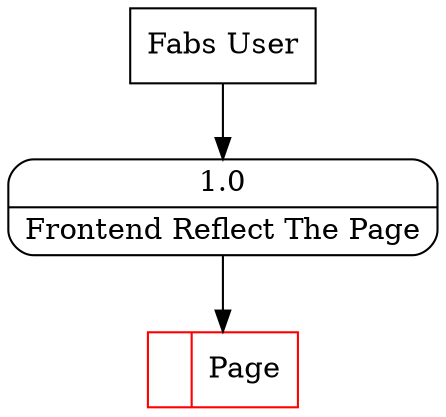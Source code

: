 digraph dfd2{ 
node[shape=record]
200 [label="<f0>  |<f1> Page " color=red];
201 [label="Fabs User" shape=box];
202 [label="{<f0> 1.0|<f1> Frontend Reflect The Page }" shape=Mrecord];
201 -> 202
202 -> 200
}